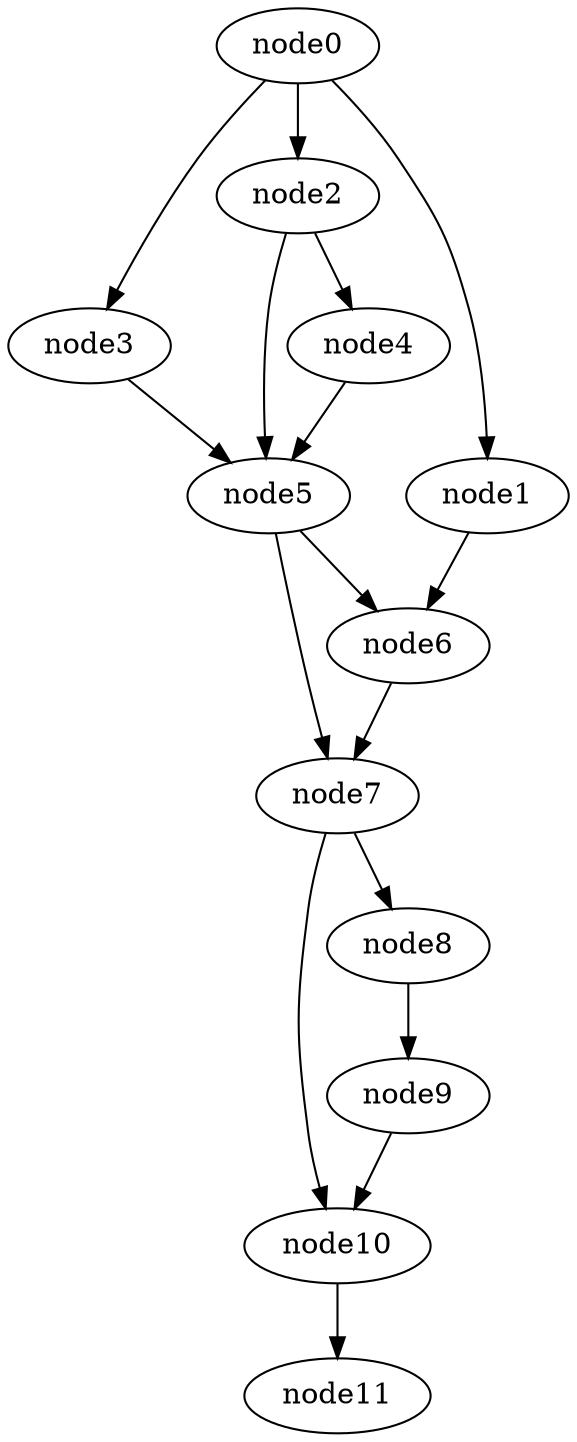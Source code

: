 digraph g{
	node11
	node10 -> node11
	node9 -> node10
	node8 -> node9
	node7 -> node10
	node7 -> node8
	node6 -> node7
	node5 -> node7
	node5 -> node6
	node4 -> node5
	node3 -> node5
	node2 -> node5
	node2 -> node4
	node1 -> node6
	node0 -> node3
	node0 -> node2
	node0 -> node1
}
